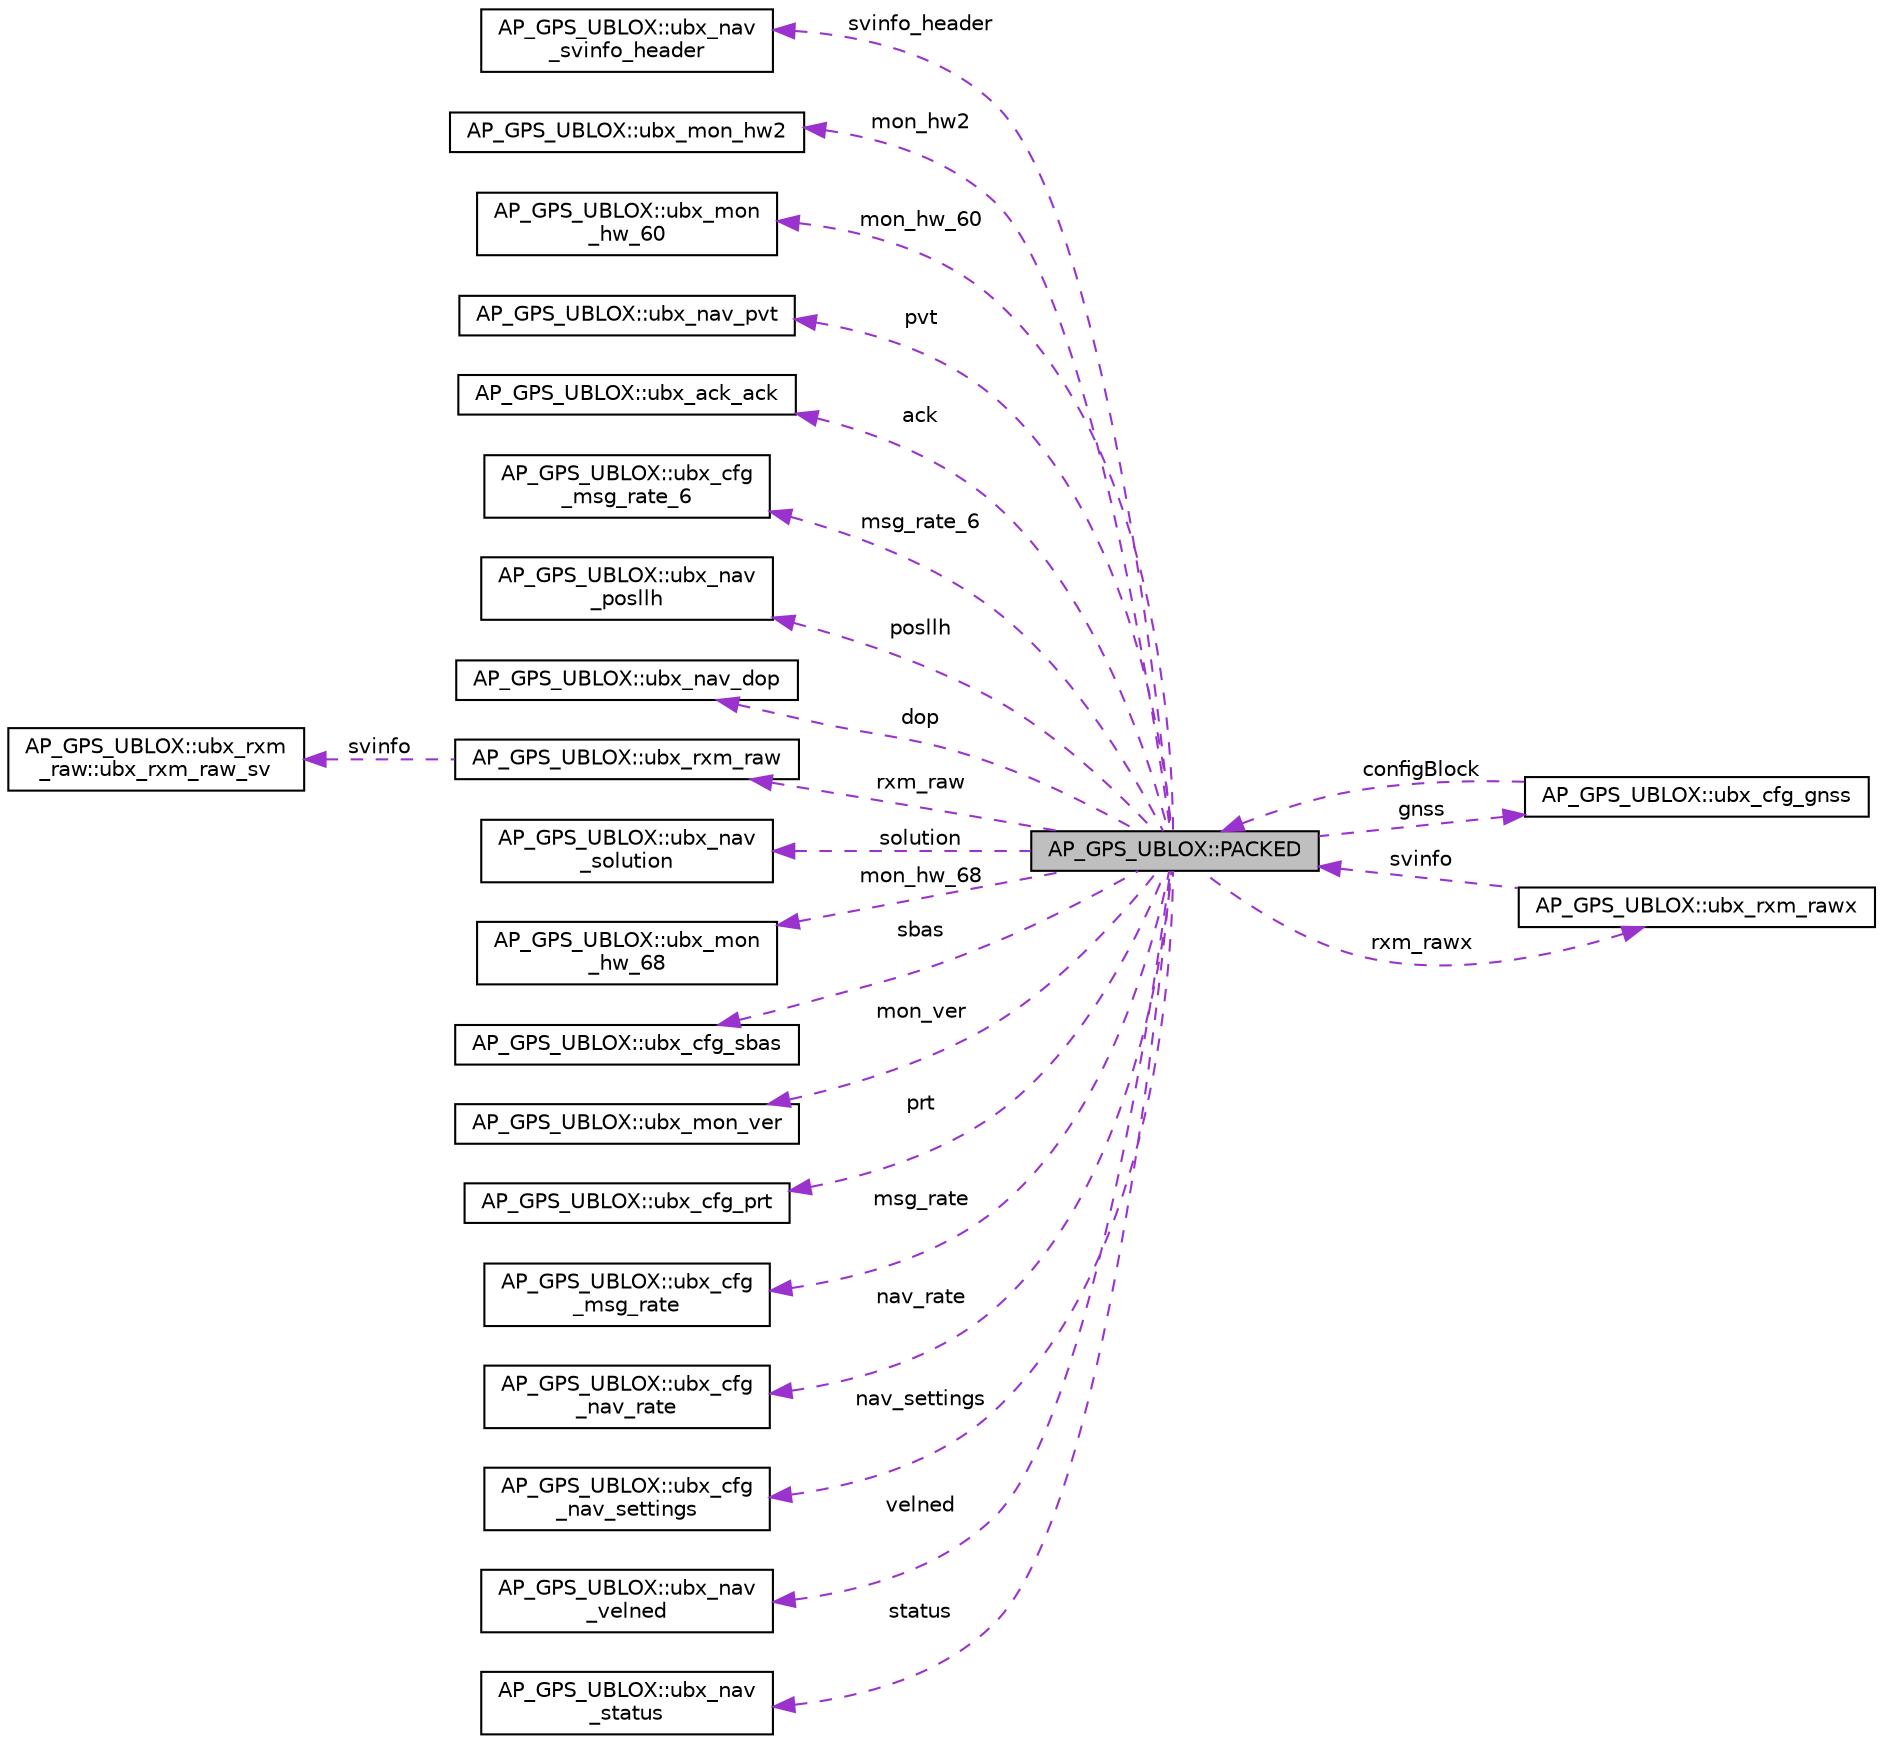 digraph "AP_GPS_UBLOX::PACKED"
{
 // INTERACTIVE_SVG=YES
  edge [fontname="Helvetica",fontsize="10",labelfontname="Helvetica",labelfontsize="10"];
  node [fontname="Helvetica",fontsize="10",shape=record];
  rankdir="LR";
  Node1 [label="AP_GPS_UBLOX::PACKED",height=0.2,width=0.4,color="black", fillcolor="grey75", style="filled", fontcolor="black"];
  Node2 -> Node1 [dir="back",color="darkorchid3",fontsize="10",style="dashed",label=" svinfo_header" ,fontname="Helvetica"];
  Node2 [label="AP_GPS_UBLOX::ubx_nav\l_svinfo_header",height=0.2,width=0.4,color="black", fillcolor="white", style="filled",URL="$structAP__GPS__UBLOX_1_1ubx__nav__svinfo__header.html"];
  Node3 -> Node1 [dir="back",color="darkorchid3",fontsize="10",style="dashed",label=" mon_hw2" ,fontname="Helvetica"];
  Node3 [label="AP_GPS_UBLOX::ubx_mon_hw2",height=0.2,width=0.4,color="black", fillcolor="white", style="filled",URL="$structAP__GPS__UBLOX_1_1ubx__mon__hw2.html"];
  Node4 -> Node1 [dir="back",color="darkorchid3",fontsize="10",style="dashed",label=" mon_hw_60" ,fontname="Helvetica"];
  Node4 [label="AP_GPS_UBLOX::ubx_mon\l_hw_60",height=0.2,width=0.4,color="black", fillcolor="white", style="filled",URL="$structAP__GPS__UBLOX_1_1ubx__mon__hw__60.html"];
  Node5 -> Node1 [dir="back",color="darkorchid3",fontsize="10",style="dashed",label=" pvt" ,fontname="Helvetica"];
  Node5 [label="AP_GPS_UBLOX::ubx_nav_pvt",height=0.2,width=0.4,color="black", fillcolor="white", style="filled",URL="$structAP__GPS__UBLOX_1_1ubx__nav__pvt.html"];
  Node6 -> Node1 [dir="back",color="darkorchid3",fontsize="10",style="dashed",label=" ack" ,fontname="Helvetica"];
  Node6 [label="AP_GPS_UBLOX::ubx_ack_ack",height=0.2,width=0.4,color="black", fillcolor="white", style="filled",URL="$structAP__GPS__UBLOX_1_1ubx__ack__ack.html"];
  Node7 -> Node1 [dir="back",color="darkorchid3",fontsize="10",style="dashed",label=" msg_rate_6" ,fontname="Helvetica"];
  Node7 [label="AP_GPS_UBLOX::ubx_cfg\l_msg_rate_6",height=0.2,width=0.4,color="black", fillcolor="white", style="filled",URL="$structAP__GPS__UBLOX_1_1ubx__cfg__msg__rate__6.html"];
  Node8 -> Node1 [dir="back",color="darkorchid3",fontsize="10",style="dashed",label=" posllh" ,fontname="Helvetica"];
  Node8 [label="AP_GPS_UBLOX::ubx_nav\l_posllh",height=0.2,width=0.4,color="black", fillcolor="white", style="filled",URL="$structAP__GPS__UBLOX_1_1ubx__nav__posllh.html"];
  Node9 -> Node1 [dir="back",color="darkorchid3",fontsize="10",style="dashed",label=" gnss" ,fontname="Helvetica"];
  Node9 [label="AP_GPS_UBLOX::ubx_cfg_gnss",height=0.2,width=0.4,color="black", fillcolor="white", style="filled",URL="$structAP__GPS__UBLOX_1_1ubx__cfg__gnss.html"];
  Node1 -> Node9 [dir="back",color="darkorchid3",fontsize="10",style="dashed",label=" configBlock" ,fontname="Helvetica"];
  Node10 -> Node1 [dir="back",color="darkorchid3",fontsize="10",style="dashed",label=" dop" ,fontname="Helvetica"];
  Node10 [label="AP_GPS_UBLOX::ubx_nav_dop",height=0.2,width=0.4,color="black", fillcolor="white", style="filled",URL="$structAP__GPS__UBLOX_1_1ubx__nav__dop.html"];
  Node11 -> Node1 [dir="back",color="darkorchid3",fontsize="10",style="dashed",label=" rxm_raw" ,fontname="Helvetica"];
  Node11 [label="AP_GPS_UBLOX::ubx_rxm_raw",height=0.2,width=0.4,color="black", fillcolor="white", style="filled",URL="$structAP__GPS__UBLOX_1_1ubx__rxm__raw.html"];
  Node12 -> Node11 [dir="back",color="darkorchid3",fontsize="10",style="dashed",label=" svinfo" ,fontname="Helvetica"];
  Node12 [label="AP_GPS_UBLOX::ubx_rxm\l_raw::ubx_rxm_raw_sv",height=0.2,width=0.4,color="black", fillcolor="white", style="filled",URL="$structAP__GPS__UBLOX_1_1ubx__rxm__raw_1_1ubx__rxm__raw__sv.html"];
  Node13 -> Node1 [dir="back",color="darkorchid3",fontsize="10",style="dashed",label=" solution" ,fontname="Helvetica"];
  Node13 [label="AP_GPS_UBLOX::ubx_nav\l_solution",height=0.2,width=0.4,color="black", fillcolor="white", style="filled",URL="$structAP__GPS__UBLOX_1_1ubx__nav__solution.html"];
  Node14 -> Node1 [dir="back",color="darkorchid3",fontsize="10",style="dashed",label=" rxm_rawx" ,fontname="Helvetica"];
  Node14 [label="AP_GPS_UBLOX::ubx_rxm_rawx",height=0.2,width=0.4,color="black", fillcolor="white", style="filled",URL="$structAP__GPS__UBLOX_1_1ubx__rxm__rawx.html"];
  Node1 -> Node14 [dir="back",color="darkorchid3",fontsize="10",style="dashed",label=" svinfo" ,fontname="Helvetica"];
  Node15 -> Node1 [dir="back",color="darkorchid3",fontsize="10",style="dashed",label=" mon_hw_68" ,fontname="Helvetica"];
  Node15 [label="AP_GPS_UBLOX::ubx_mon\l_hw_68",height=0.2,width=0.4,color="black", fillcolor="white", style="filled",URL="$structAP__GPS__UBLOX_1_1ubx__mon__hw__68.html"];
  Node16 -> Node1 [dir="back",color="darkorchid3",fontsize="10",style="dashed",label=" sbas" ,fontname="Helvetica"];
  Node16 [label="AP_GPS_UBLOX::ubx_cfg_sbas",height=0.2,width=0.4,color="black", fillcolor="white", style="filled",URL="$structAP__GPS__UBLOX_1_1ubx__cfg__sbas.html"];
  Node17 -> Node1 [dir="back",color="darkorchid3",fontsize="10",style="dashed",label=" mon_ver" ,fontname="Helvetica"];
  Node17 [label="AP_GPS_UBLOX::ubx_mon_ver",height=0.2,width=0.4,color="black", fillcolor="white", style="filled",URL="$structAP__GPS__UBLOX_1_1ubx__mon__ver.html"];
  Node18 -> Node1 [dir="back",color="darkorchid3",fontsize="10",style="dashed",label=" prt" ,fontname="Helvetica"];
  Node18 [label="AP_GPS_UBLOX::ubx_cfg_prt",height=0.2,width=0.4,color="black", fillcolor="white", style="filled",URL="$structAP__GPS__UBLOX_1_1ubx__cfg__prt.html"];
  Node19 -> Node1 [dir="back",color="darkorchid3",fontsize="10",style="dashed",label=" msg_rate" ,fontname="Helvetica"];
  Node19 [label="AP_GPS_UBLOX::ubx_cfg\l_msg_rate",height=0.2,width=0.4,color="black", fillcolor="white", style="filled",URL="$structAP__GPS__UBLOX_1_1ubx__cfg__msg__rate.html"];
  Node20 -> Node1 [dir="back",color="darkorchid3",fontsize="10",style="dashed",label=" nav_rate" ,fontname="Helvetica"];
  Node20 [label="AP_GPS_UBLOX::ubx_cfg\l_nav_rate",height=0.2,width=0.4,color="black", fillcolor="white", style="filled",URL="$structAP__GPS__UBLOX_1_1ubx__cfg__nav__rate.html"];
  Node21 -> Node1 [dir="back",color="darkorchid3",fontsize="10",style="dashed",label=" nav_settings" ,fontname="Helvetica"];
  Node21 [label="AP_GPS_UBLOX::ubx_cfg\l_nav_settings",height=0.2,width=0.4,color="black", fillcolor="white", style="filled",URL="$structAP__GPS__UBLOX_1_1ubx__cfg__nav__settings.html"];
  Node22 -> Node1 [dir="back",color="darkorchid3",fontsize="10",style="dashed",label=" velned" ,fontname="Helvetica"];
  Node22 [label="AP_GPS_UBLOX::ubx_nav\l_velned",height=0.2,width=0.4,color="black", fillcolor="white", style="filled",URL="$structAP__GPS__UBLOX_1_1ubx__nav__velned.html"];
  Node23 -> Node1 [dir="back",color="darkorchid3",fontsize="10",style="dashed",label=" status" ,fontname="Helvetica"];
  Node23 [label="AP_GPS_UBLOX::ubx_nav\l_status",height=0.2,width=0.4,color="black", fillcolor="white", style="filled",URL="$structAP__GPS__UBLOX_1_1ubx__nav__status.html"];
}
